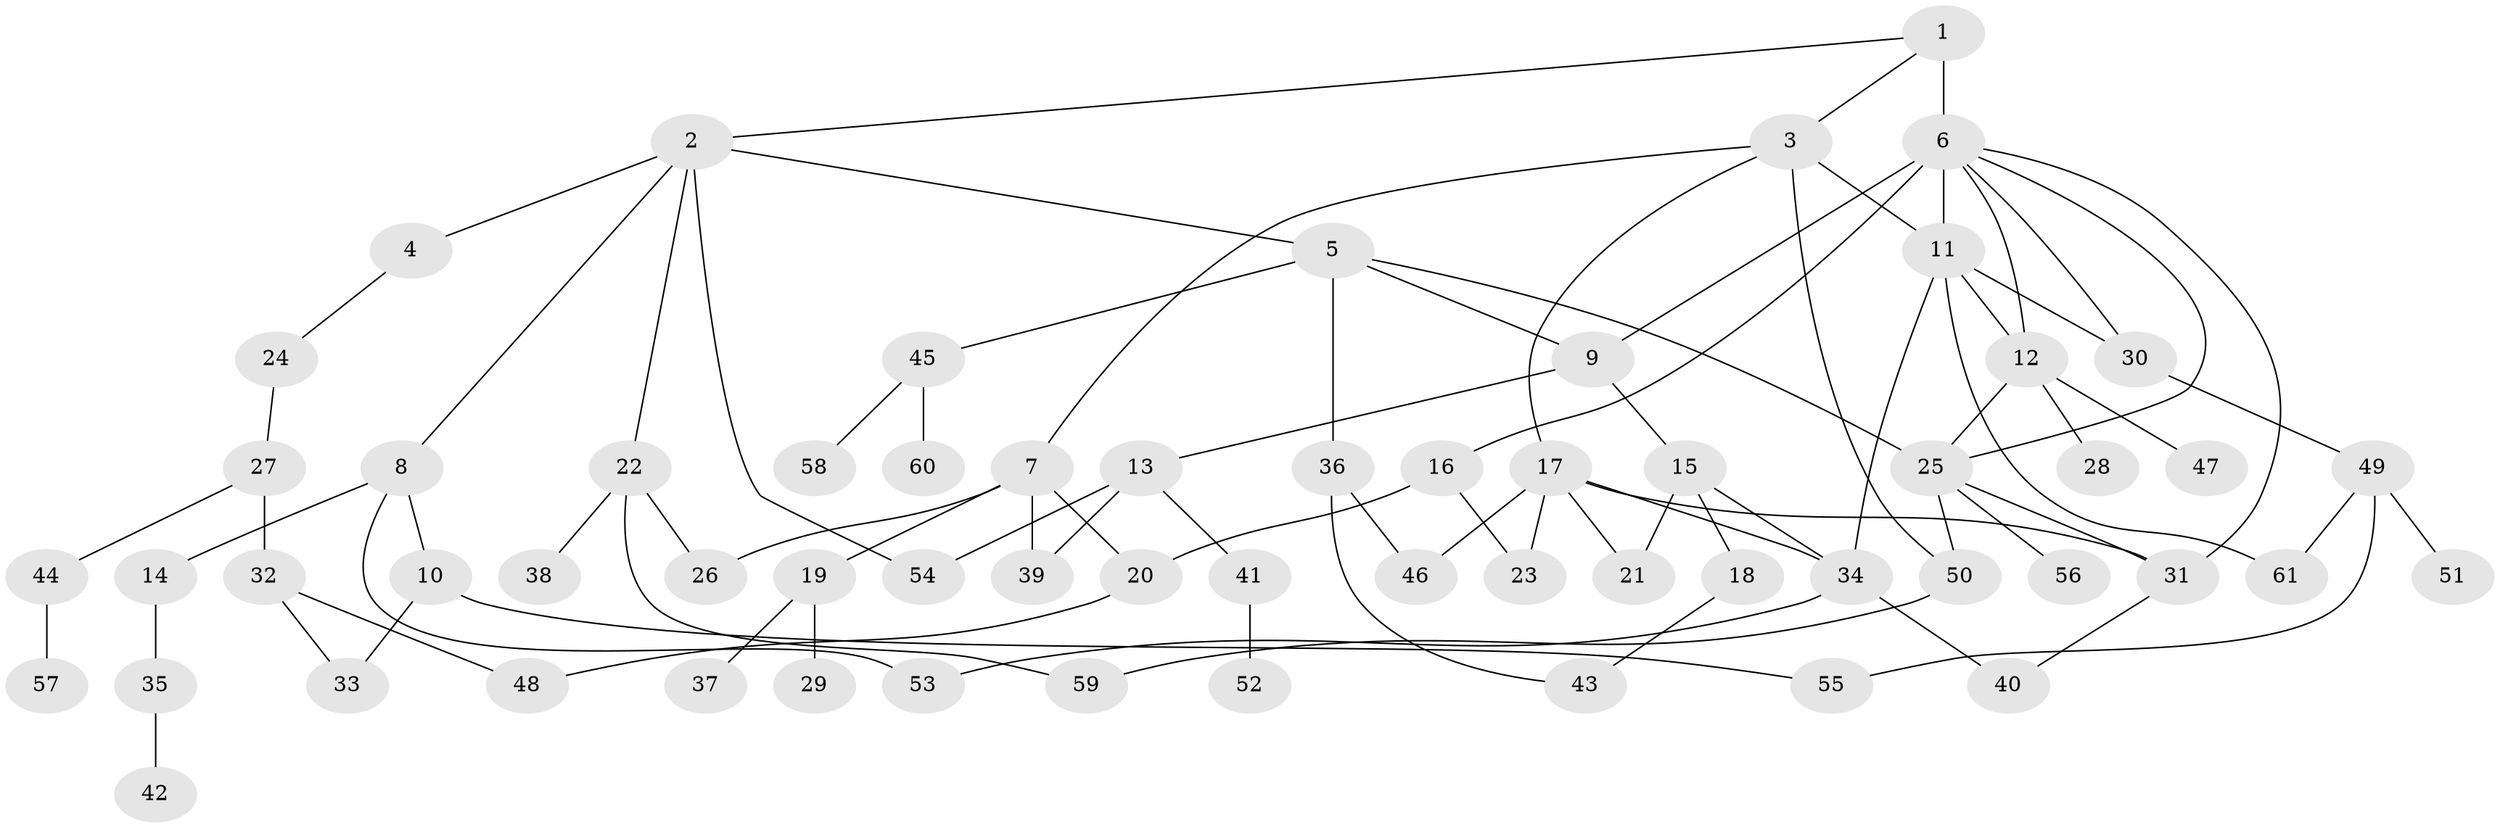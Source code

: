 // original degree distribution, {6: 0.03305785123966942, 7: 0.008264462809917356, 2: 0.24793388429752067, 3: 0.19008264462809918, 5: 0.049586776859504134, 4: 0.12396694214876033, 1: 0.34710743801652894}
// Generated by graph-tools (version 1.1) at 2025/34/03/09/25 02:34:13]
// undirected, 61 vertices, 86 edges
graph export_dot {
graph [start="1"]
  node [color=gray90,style=filled];
  1;
  2;
  3;
  4;
  5;
  6;
  7;
  8;
  9;
  10;
  11;
  12;
  13;
  14;
  15;
  16;
  17;
  18;
  19;
  20;
  21;
  22;
  23;
  24;
  25;
  26;
  27;
  28;
  29;
  30;
  31;
  32;
  33;
  34;
  35;
  36;
  37;
  38;
  39;
  40;
  41;
  42;
  43;
  44;
  45;
  46;
  47;
  48;
  49;
  50;
  51;
  52;
  53;
  54;
  55;
  56;
  57;
  58;
  59;
  60;
  61;
  1 -- 2 [weight=1.0];
  1 -- 3 [weight=1.0];
  1 -- 6 [weight=3.0];
  2 -- 4 [weight=1.0];
  2 -- 5 [weight=1.0];
  2 -- 8 [weight=1.0];
  2 -- 22 [weight=1.0];
  2 -- 54 [weight=1.0];
  3 -- 7 [weight=1.0];
  3 -- 11 [weight=1.0];
  3 -- 17 [weight=1.0];
  3 -- 50 [weight=1.0];
  4 -- 24 [weight=1.0];
  5 -- 9 [weight=1.0];
  5 -- 25 [weight=1.0];
  5 -- 36 [weight=1.0];
  5 -- 45 [weight=1.0];
  6 -- 9 [weight=1.0];
  6 -- 11 [weight=1.0];
  6 -- 12 [weight=1.0];
  6 -- 16 [weight=1.0];
  6 -- 25 [weight=1.0];
  6 -- 30 [weight=1.0];
  6 -- 31 [weight=1.0];
  7 -- 19 [weight=1.0];
  7 -- 20 [weight=1.0];
  7 -- 26 [weight=1.0];
  7 -- 39 [weight=1.0];
  8 -- 10 [weight=2.0];
  8 -- 14 [weight=1.0];
  8 -- 53 [weight=2.0];
  9 -- 13 [weight=1.0];
  9 -- 15 [weight=1.0];
  10 -- 33 [weight=1.0];
  10 -- 55 [weight=1.0];
  11 -- 12 [weight=1.0];
  11 -- 30 [weight=1.0];
  11 -- 34 [weight=1.0];
  11 -- 61 [weight=1.0];
  12 -- 25 [weight=1.0];
  12 -- 28 [weight=1.0];
  12 -- 47 [weight=1.0];
  13 -- 39 [weight=1.0];
  13 -- 41 [weight=1.0];
  13 -- 54 [weight=2.0];
  14 -- 35 [weight=1.0];
  15 -- 18 [weight=1.0];
  15 -- 21 [weight=1.0];
  15 -- 34 [weight=1.0];
  16 -- 20 [weight=1.0];
  16 -- 23 [weight=1.0];
  17 -- 21 [weight=1.0];
  17 -- 23 [weight=1.0];
  17 -- 31 [weight=1.0];
  17 -- 34 [weight=1.0];
  17 -- 46 [weight=3.0];
  18 -- 43 [weight=1.0];
  19 -- 29 [weight=2.0];
  19 -- 37 [weight=1.0];
  20 -- 48 [weight=1.0];
  22 -- 26 [weight=1.0];
  22 -- 38 [weight=1.0];
  22 -- 59 [weight=1.0];
  24 -- 27 [weight=1.0];
  25 -- 31 [weight=1.0];
  25 -- 50 [weight=1.0];
  25 -- 56 [weight=1.0];
  27 -- 32 [weight=1.0];
  27 -- 44 [weight=1.0];
  30 -- 49 [weight=1.0];
  31 -- 40 [weight=1.0];
  32 -- 33 [weight=1.0];
  32 -- 48 [weight=1.0];
  34 -- 40 [weight=1.0];
  34 -- 53 [weight=1.0];
  35 -- 42 [weight=1.0];
  36 -- 43 [weight=1.0];
  36 -- 46 [weight=1.0];
  41 -- 52 [weight=1.0];
  44 -- 57 [weight=1.0];
  45 -- 58 [weight=1.0];
  45 -- 60 [weight=1.0];
  49 -- 51 [weight=1.0];
  49 -- 55 [weight=1.0];
  49 -- 61 [weight=1.0];
  50 -- 59 [weight=1.0];
}
